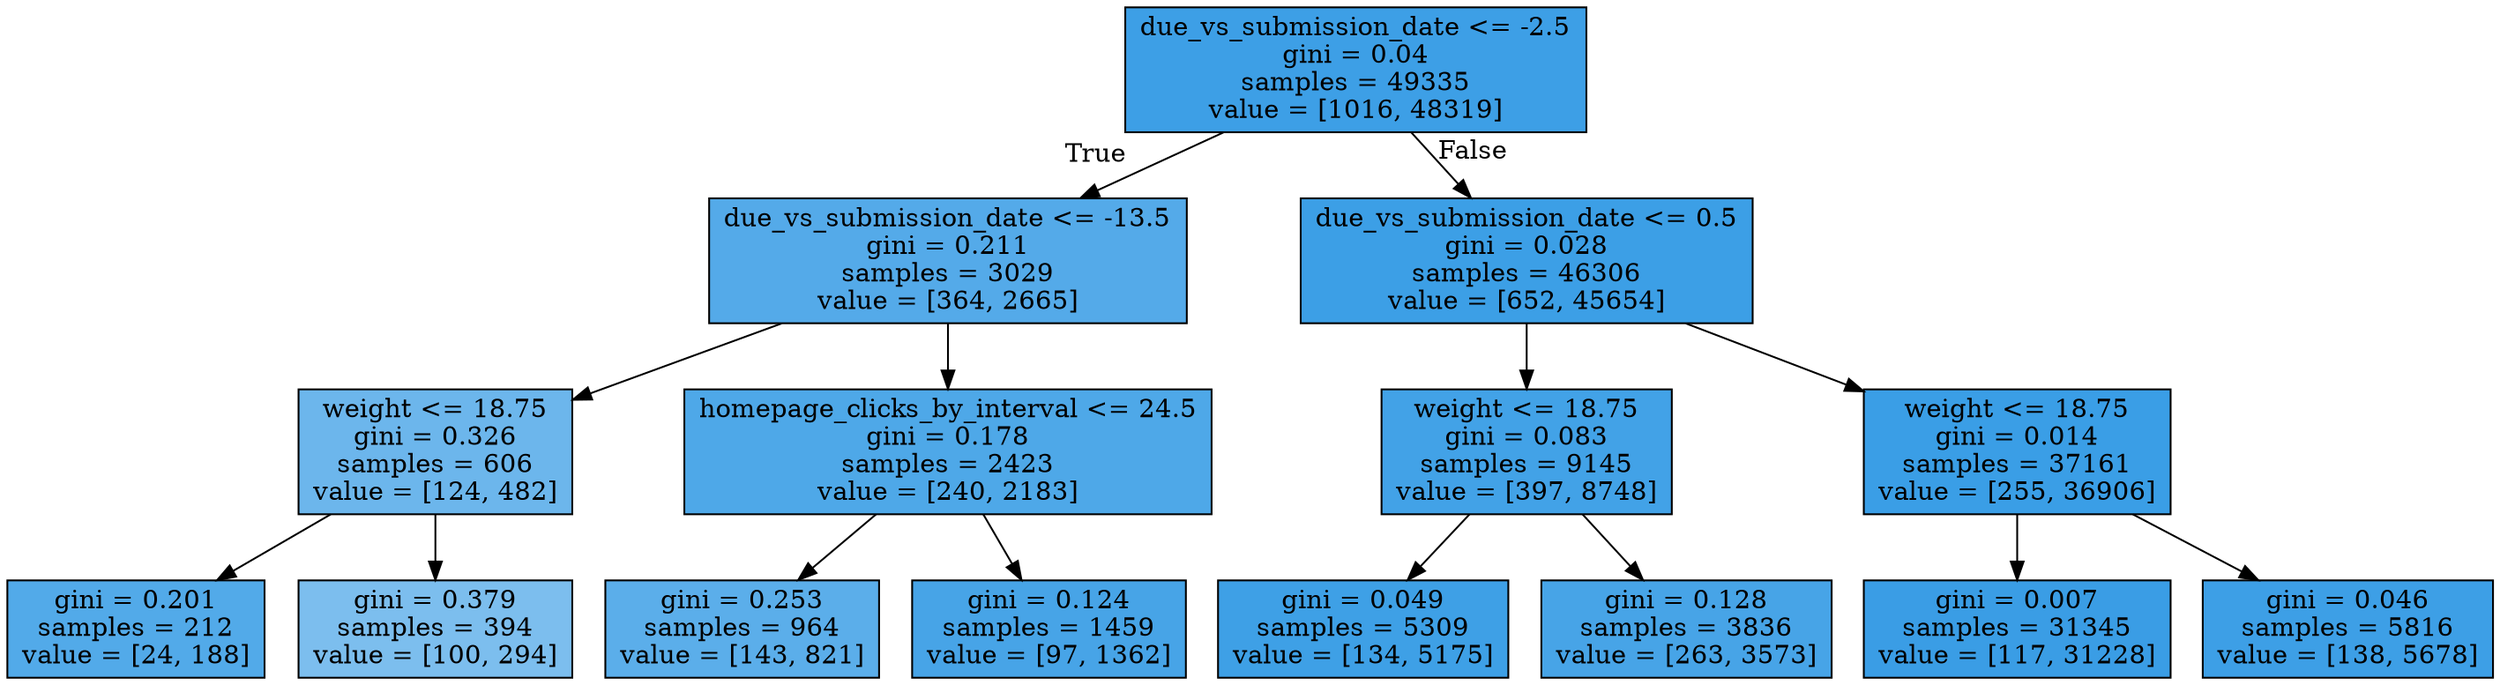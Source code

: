 digraph Tree {
node [shape=box, style="filled", color="black"] ;
0 [label="due_vs_submission_date <= -2.5\ngini = 0.04\nsamples = 49335\nvalue = [1016, 48319]", fillcolor="#399de5fa"] ;
1 [label="due_vs_submission_date <= -13.5\ngini = 0.211\nsamples = 3029\nvalue = [364, 2665]", fillcolor="#399de5dc"] ;
0 -> 1 [labeldistance=2.5, labelangle=45, headlabel="True"] ;
2 [label="weight <= 18.75\ngini = 0.326\nsamples = 606\nvalue = [124, 482]", fillcolor="#399de5bd"] ;
1 -> 2 ;
3 [label="gini = 0.201\nsamples = 212\nvalue = [24, 188]", fillcolor="#399de5de"] ;
2 -> 3 ;
4 [label="gini = 0.379\nsamples = 394\nvalue = [100, 294]", fillcolor="#399de5a8"] ;
2 -> 4 ;
5 [label="homepage_clicks_by_interval <= 24.5\ngini = 0.178\nsamples = 2423\nvalue = [240, 2183]", fillcolor="#399de5e3"] ;
1 -> 5 ;
6 [label="gini = 0.253\nsamples = 964\nvalue = [143, 821]", fillcolor="#399de5d3"] ;
5 -> 6 ;
7 [label="gini = 0.124\nsamples = 1459\nvalue = [97, 1362]", fillcolor="#399de5ed"] ;
5 -> 7 ;
8 [label="due_vs_submission_date <= 0.5\ngini = 0.028\nsamples = 46306\nvalue = [652, 45654]", fillcolor="#399de5fb"] ;
0 -> 8 [labeldistance=2.5, labelangle=-45, headlabel="False"] ;
9 [label="weight <= 18.75\ngini = 0.083\nsamples = 9145\nvalue = [397, 8748]", fillcolor="#399de5f3"] ;
8 -> 9 ;
10 [label="gini = 0.049\nsamples = 5309\nvalue = [134, 5175]", fillcolor="#399de5f8"] ;
9 -> 10 ;
11 [label="gini = 0.128\nsamples = 3836\nvalue = [263, 3573]", fillcolor="#399de5ec"] ;
9 -> 11 ;
12 [label="weight <= 18.75\ngini = 0.014\nsamples = 37161\nvalue = [255, 36906]", fillcolor="#399de5fd"] ;
8 -> 12 ;
13 [label="gini = 0.007\nsamples = 31345\nvalue = [117, 31228]", fillcolor="#399de5fe"] ;
12 -> 13 ;
14 [label="gini = 0.046\nsamples = 5816\nvalue = [138, 5678]", fillcolor="#399de5f9"] ;
12 -> 14 ;
}